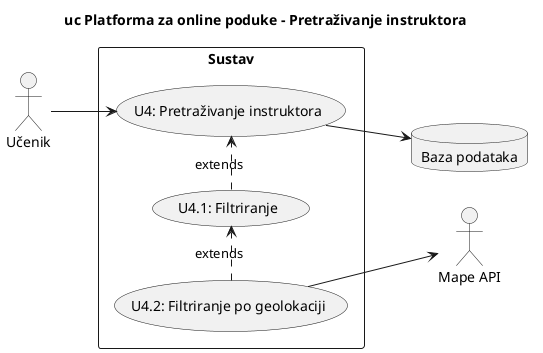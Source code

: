 @startuml dijagram23

title uc Platforma za online poduke - Pretraživanje instruktora

left to right direction
together{
    :Učenik: as ucenik
}

together{
    database "Baza podataka" as bp
    :Mape API: as mape
}

rectangle Sustav{
    usecase "U4: Pretraživanje instruktora" as u4
    ucenik --> u4
    u4 --> bp
    
    usecase "U4.1: Filtriranje" as u41
    u41 .right.> u4 : extends

    usecase "U4.2: Filtriranje po geolokaciji" as u42
    u42 .right.> u41 : extends
    u42 --> mape
    

}

@enduml
